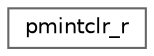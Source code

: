 digraph "Graphical Class Hierarchy"
{
 // LATEX_PDF_SIZE
  bgcolor="transparent";
  edge [fontname=Helvetica,fontsize=10,labelfontname=Helvetica,labelfontsize=10];
  node [fontname=Helvetica,fontsize=10,shape=box,height=0.2,width=0.4];
  rankdir="LR";
  Node0 [id="Node000000",label="pmintclr_r",height=0.2,width=0.4,color="grey40", fillcolor="white", style="filled",URL="$structpmintclr__r.html",tooltip=" "];
}
